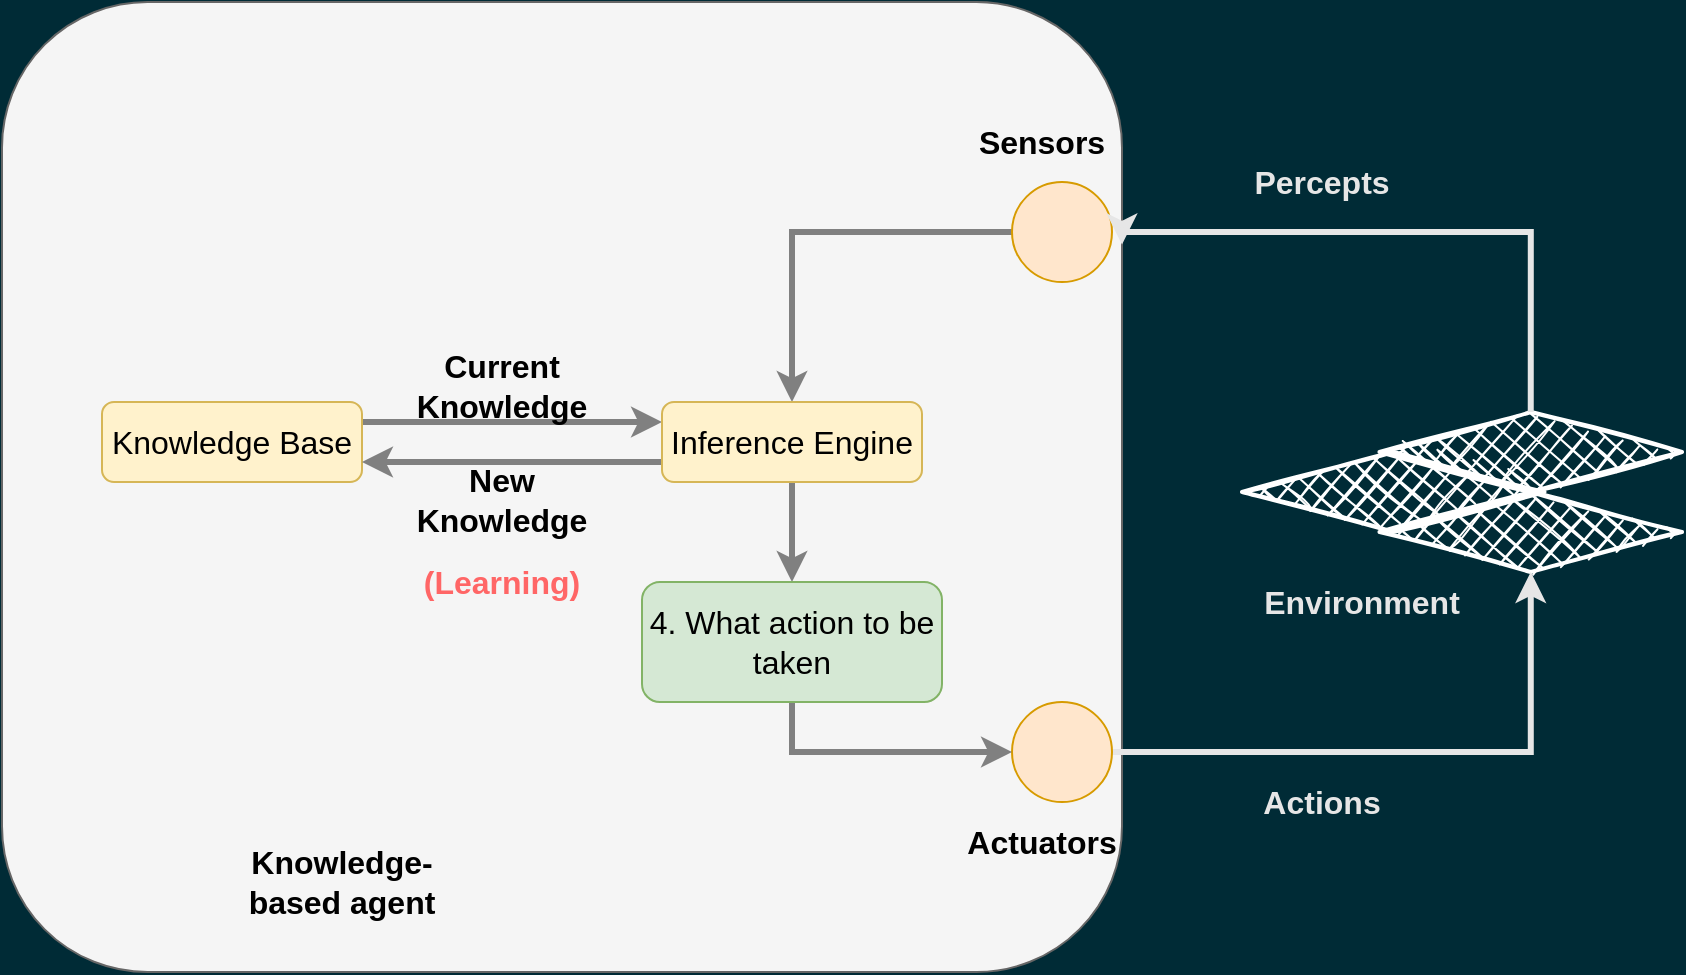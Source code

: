 <mxfile version="20.3.0" type="device"><diagram id="nfDhgmSr-Vf-iC9WDgac" name="Page-1"><mxGraphModel dx="1623" dy="892" grid="1" gridSize="10" guides="1" tooltips="1" connect="1" arrows="1" fold="1" page="0" pageScale="1" pageWidth="1200" pageHeight="1600" background="#002B36" math="0" shadow="0"><root><mxCell id="0"/><mxCell id="1" parent="0"/><mxCell id="N-tSux8G0TpiGFW01LPr-27" value="" style="rounded=1;whiteSpace=wrap;html=1;fontSize=16;fontColor=#333333;fillColor=#f5f5f5;strokeColor=#666666;" parent="1" vertex="1"><mxGeometry x="-760" y="415" width="560" height="485" as="geometry"/></mxCell><mxCell id="ODGehI4zW8Y0QkxPAE-k-17" style="edgeStyle=orthogonalEdgeStyle;rounded=0;orthogonalLoop=1;jettySize=auto;html=1;exitX=1;exitY=0.25;exitDx=0;exitDy=0;entryX=0;entryY=0.25;entryDx=0;entryDy=0;strokeColor=#808080;strokeWidth=3;fontSize=16;fontColor=#000000;" edge="1" parent="1" source="N-tSux8G0TpiGFW01LPr-33" target="ODGehI4zW8Y0QkxPAE-k-4"><mxGeometry relative="1" as="geometry"/></mxCell><mxCell id="N-tSux8G0TpiGFW01LPr-33" value="&lt;span style=&quot;font-size: 16px;&quot;&gt;Knowledge Base&lt;/span&gt;" style="rounded=1;whiteSpace=wrap;html=1;fillColor=#fff2cc;strokeColor=#d6b656;" parent="1" vertex="1"><mxGeometry x="-710" y="615" width="130" height="40" as="geometry"/></mxCell><mxCell id="or0y2Tztfg0Vn3SPiq2y-1" value="" style="group;fontColor=#FFFFFF;strokeColor=none;" parent="1" vertex="1" connectable="0"><mxGeometry x="-140" y="620" width="220" height="110" as="geometry"/></mxCell><mxCell id="or0y2Tztfg0Vn3SPiq2y-2" value="" style="rhombus;whiteSpace=wrap;html=1;strokeWidth=2;fillWeight=-1;hachureGap=8;fillStyle=cross-hatch;sketch=1;fontColor=#FFFFFF;strokeColor=#FFFFFF;" parent="or0y2Tztfg0Vn3SPiq2y-1" vertex="1"><mxGeometry x="68.75" width="151.25" height="40" as="geometry"/></mxCell><mxCell id="or0y2Tztfg0Vn3SPiq2y-3" value="" style="rhombus;whiteSpace=wrap;html=1;strokeWidth=2;fillWeight=-1;hachureGap=8;fillStyle=cross-hatch;sketch=1;fontColor=#FFFFFF;strokeColor=#FFFFFF;" parent="or0y2Tztfg0Vn3SPiq2y-1" vertex="1"><mxGeometry y="20" width="151.25" height="40" as="geometry"/></mxCell><mxCell id="or0y2Tztfg0Vn3SPiq2y-4" value="" style="rhombus;whiteSpace=wrap;html=1;strokeWidth=2;fillWeight=-1;hachureGap=8;fillStyle=cross-hatch;sketch=1;fontColor=#FFFFFF;strokeColor=#FFFFFF;" parent="or0y2Tztfg0Vn3SPiq2y-1" vertex="1"><mxGeometry x="68.75" y="40" width="151.25" height="40" as="geometry"/></mxCell><mxCell id="or0y2Tztfg0Vn3SPiq2y-7" value="&lt;b&gt;Environment&lt;/b&gt;" style="text;html=1;strokeColor=none;fillColor=none;align=center;verticalAlign=middle;whiteSpace=wrap;rounded=0;fontSize=16;fontColor=#E6E6E6;" parent="or0y2Tztfg0Vn3SPiq2y-1" vertex="1"><mxGeometry x="30" y="80" width="60" height="30" as="geometry"/></mxCell><mxCell id="ODGehI4zW8Y0QkxPAE-k-5" style="edgeStyle=orthogonalEdgeStyle;rounded=0;orthogonalLoop=1;jettySize=auto;html=1;entryX=0.5;entryY=0;entryDx=0;entryDy=0;strokeColor=#808080;strokeWidth=3;fontSize=16;fontColor=#E6E6E6;" edge="1" parent="1" source="or0y2Tztfg0Vn3SPiq2y-8" target="ODGehI4zW8Y0QkxPAE-k-4"><mxGeometry relative="1" as="geometry"/></mxCell><mxCell id="or0y2Tztfg0Vn3SPiq2y-8" value="" style="ellipse;whiteSpace=wrap;html=1;aspect=fixed;fontSize=16;fillColor=#ffe6cc;strokeColor=#d79b00;" parent="1" vertex="1"><mxGeometry x="-255" y="505" width="50" height="50" as="geometry"/></mxCell><mxCell id="or0y2Tztfg0Vn3SPiq2y-14" style="edgeStyle=orthogonalEdgeStyle;rounded=0;orthogonalLoop=1;jettySize=auto;html=1;exitX=1;exitY=0.5;exitDx=0;exitDy=0;entryX=0.5;entryY=1;entryDx=0;entryDy=0;strokeColor=#E6E6E6;strokeWidth=3;fontSize=16;fontColor=#000000;" parent="1" source="or0y2Tztfg0Vn3SPiq2y-9" target="or0y2Tztfg0Vn3SPiq2y-4" edge="1"><mxGeometry relative="1" as="geometry"/></mxCell><mxCell id="or0y2Tztfg0Vn3SPiq2y-9" value="" style="ellipse;whiteSpace=wrap;html=1;aspect=fixed;fontSize=16;fillColor=#ffe6cc;strokeColor=#d79b00;" parent="1" vertex="1"><mxGeometry x="-255" y="765" width="50" height="50" as="geometry"/></mxCell><mxCell id="or0y2Tztfg0Vn3SPiq2y-12" value="&lt;font color=&quot;#000000&quot;&gt;&lt;b&gt;Sensors&lt;/b&gt;&lt;/font&gt;" style="text;html=1;strokeColor=none;fillColor=none;align=center;verticalAlign=middle;whiteSpace=wrap;rounded=0;fontSize=16;fontColor=#E6E6E6;" parent="1" vertex="1"><mxGeometry x="-270" y="470" width="60" height="30" as="geometry"/></mxCell><mxCell id="or0y2Tztfg0Vn3SPiq2y-13" value="&lt;font color=&quot;#000000&quot;&gt;&lt;b&gt;Actuators&lt;/b&gt;&lt;/font&gt;" style="text;html=1;strokeColor=none;fillColor=none;align=center;verticalAlign=middle;whiteSpace=wrap;rounded=0;fontSize=16;fontColor=#E6E6E6;" parent="1" vertex="1"><mxGeometry x="-270" y="820" width="60" height="30" as="geometry"/></mxCell><mxCell id="or0y2Tztfg0Vn3SPiq2y-15" style="edgeStyle=orthogonalEdgeStyle;rounded=0;orthogonalLoop=1;jettySize=auto;html=1;exitX=0.5;exitY=0;exitDx=0;exitDy=0;entryX=1;entryY=0.25;entryDx=0;entryDy=0;strokeColor=#E6E6E6;strokeWidth=3;fontSize=16;fontColor=#000000;" parent="1" source="or0y2Tztfg0Vn3SPiq2y-2" target="N-tSux8G0TpiGFW01LPr-27" edge="1"><mxGeometry relative="1" as="geometry"><Array as="points"><mxPoint x="4" y="530"/></Array></mxGeometry></mxCell><mxCell id="or0y2Tztfg0Vn3SPiq2y-18" value="&lt;font color=&quot;#e6e6e6&quot;&gt;&lt;b&gt;Percepts&lt;/b&gt;&lt;/font&gt;" style="text;html=1;strokeColor=none;fillColor=none;align=center;verticalAlign=middle;whiteSpace=wrap;rounded=0;fontSize=16;fontColor=#000000;" parent="1" vertex="1"><mxGeometry x="-130" y="490" width="60" height="30" as="geometry"/></mxCell><mxCell id="or0y2Tztfg0Vn3SPiq2y-19" value="&lt;font color=&quot;#e6e6e6&quot;&gt;&lt;b&gt;Actions&lt;/b&gt;&lt;/font&gt;" style="text;html=1;strokeColor=none;fillColor=none;align=center;verticalAlign=middle;whiteSpace=wrap;rounded=0;fontSize=16;fontColor=#000000;" parent="1" vertex="1"><mxGeometry x="-130" y="800" width="60" height="30" as="geometry"/></mxCell><mxCell id="or0y2Tztfg0Vn3SPiq2y-23" value="&lt;font size=&quot;1&quot; color=&quot;#000000&quot;&gt;&lt;b style=&quot;font-size: 16px;&quot;&gt;Knowledge-based agent&lt;br&gt;&lt;/b&gt;&lt;/font&gt;" style="text;html=1;strokeColor=none;fillColor=none;align=center;verticalAlign=middle;whiteSpace=wrap;rounded=0;fontSize=16;fontColor=#E6E6E6;" parent="1" vertex="1"><mxGeometry x="-650" y="840" width="120" height="30" as="geometry"/></mxCell><mxCell id="ODGehI4zW8Y0QkxPAE-k-6" style="edgeStyle=orthogonalEdgeStyle;rounded=0;orthogonalLoop=1;jettySize=auto;html=1;exitX=0.5;exitY=1;exitDx=0;exitDy=0;entryX=0;entryY=0.5;entryDx=0;entryDy=0;strokeColor=#808080;strokeWidth=3;fontSize=16;fontColor=#E6E6E6;startArrow=none;" edge="1" parent="1" source="ODGehI4zW8Y0QkxPAE-k-22" target="or0y2Tztfg0Vn3SPiq2y-9"><mxGeometry relative="1" as="geometry"/></mxCell><mxCell id="ODGehI4zW8Y0QkxPAE-k-16" style="edgeStyle=orthogonalEdgeStyle;rounded=0;orthogonalLoop=1;jettySize=auto;html=1;exitX=0;exitY=0.75;exitDx=0;exitDy=0;entryX=1;entryY=0.75;entryDx=0;entryDy=0;strokeColor=#808080;strokeWidth=3;fontSize=16;fontColor=#000000;" edge="1" parent="1" source="ODGehI4zW8Y0QkxPAE-k-4" target="N-tSux8G0TpiGFW01LPr-33"><mxGeometry relative="1" as="geometry"/></mxCell><mxCell id="ODGehI4zW8Y0QkxPAE-k-24" style="edgeStyle=orthogonalEdgeStyle;rounded=0;orthogonalLoop=1;jettySize=auto;html=1;exitX=0.5;exitY=1;exitDx=0;exitDy=0;entryX=0.5;entryY=0;entryDx=0;entryDy=0;strokeColor=#808080;strokeWidth=3;fontSize=16;fontColor=#FF6666;" edge="1" parent="1" source="ODGehI4zW8Y0QkxPAE-k-4" target="ODGehI4zW8Y0QkxPAE-k-22"><mxGeometry relative="1" as="geometry"/></mxCell><mxCell id="ODGehI4zW8Y0QkxPAE-k-4" value="&lt;span style=&quot;font-size: 16px;&quot;&gt;Inference Engine&lt;/span&gt;" style="rounded=1;whiteSpace=wrap;html=1;fillColor=#fff2cc;strokeColor=#d6b656;" vertex="1" parent="1"><mxGeometry x="-430" y="615" width="130" height="40" as="geometry"/></mxCell><mxCell id="ODGehI4zW8Y0QkxPAE-k-18" value="&lt;font color=&quot;#000000&quot;&gt;&lt;b&gt;Current Knowledge&lt;/b&gt;&lt;/font&gt;" style="text;html=1;strokeColor=none;fillColor=none;align=center;verticalAlign=middle;whiteSpace=wrap;rounded=0;fontSize=16;fontColor=#E6E6E6;" vertex="1" parent="1"><mxGeometry x="-540" y="592" width="60" height="30" as="geometry"/></mxCell><mxCell id="ODGehI4zW8Y0QkxPAE-k-19" value="&lt;font color=&quot;#000000&quot;&gt;&lt;b&gt;New Knowledge&lt;/b&gt;&lt;/font&gt;" style="text;html=1;strokeColor=none;fillColor=none;align=center;verticalAlign=middle;whiteSpace=wrap;rounded=0;fontSize=16;fontColor=#E6E6E6;" vertex="1" parent="1"><mxGeometry x="-540" y="649" width="60" height="30" as="geometry"/></mxCell><mxCell id="ODGehI4zW8Y0QkxPAE-k-20" value="&lt;b&gt;&lt;font color=&quot;#ff6666&quot;&gt;(Learning)&lt;/font&gt;&lt;/b&gt;" style="text;html=1;strokeColor=none;fillColor=none;align=center;verticalAlign=middle;whiteSpace=wrap;rounded=0;fontSize=16;fontColor=#000000;" vertex="1" parent="1"><mxGeometry x="-540" y="690" width="60" height="30" as="geometry"/></mxCell><mxCell id="ODGehI4zW8Y0QkxPAE-k-22" value="&lt;span style=&quot;font-size: 16px;&quot;&gt;4. What action to be taken&lt;/span&gt;" style="rounded=1;whiteSpace=wrap;html=1;fillColor=#d5e8d4;strokeColor=#82b366;" vertex="1" parent="1"><mxGeometry x="-440" y="705" width="150" height="60" as="geometry"/></mxCell></root></mxGraphModel></diagram></mxfile>